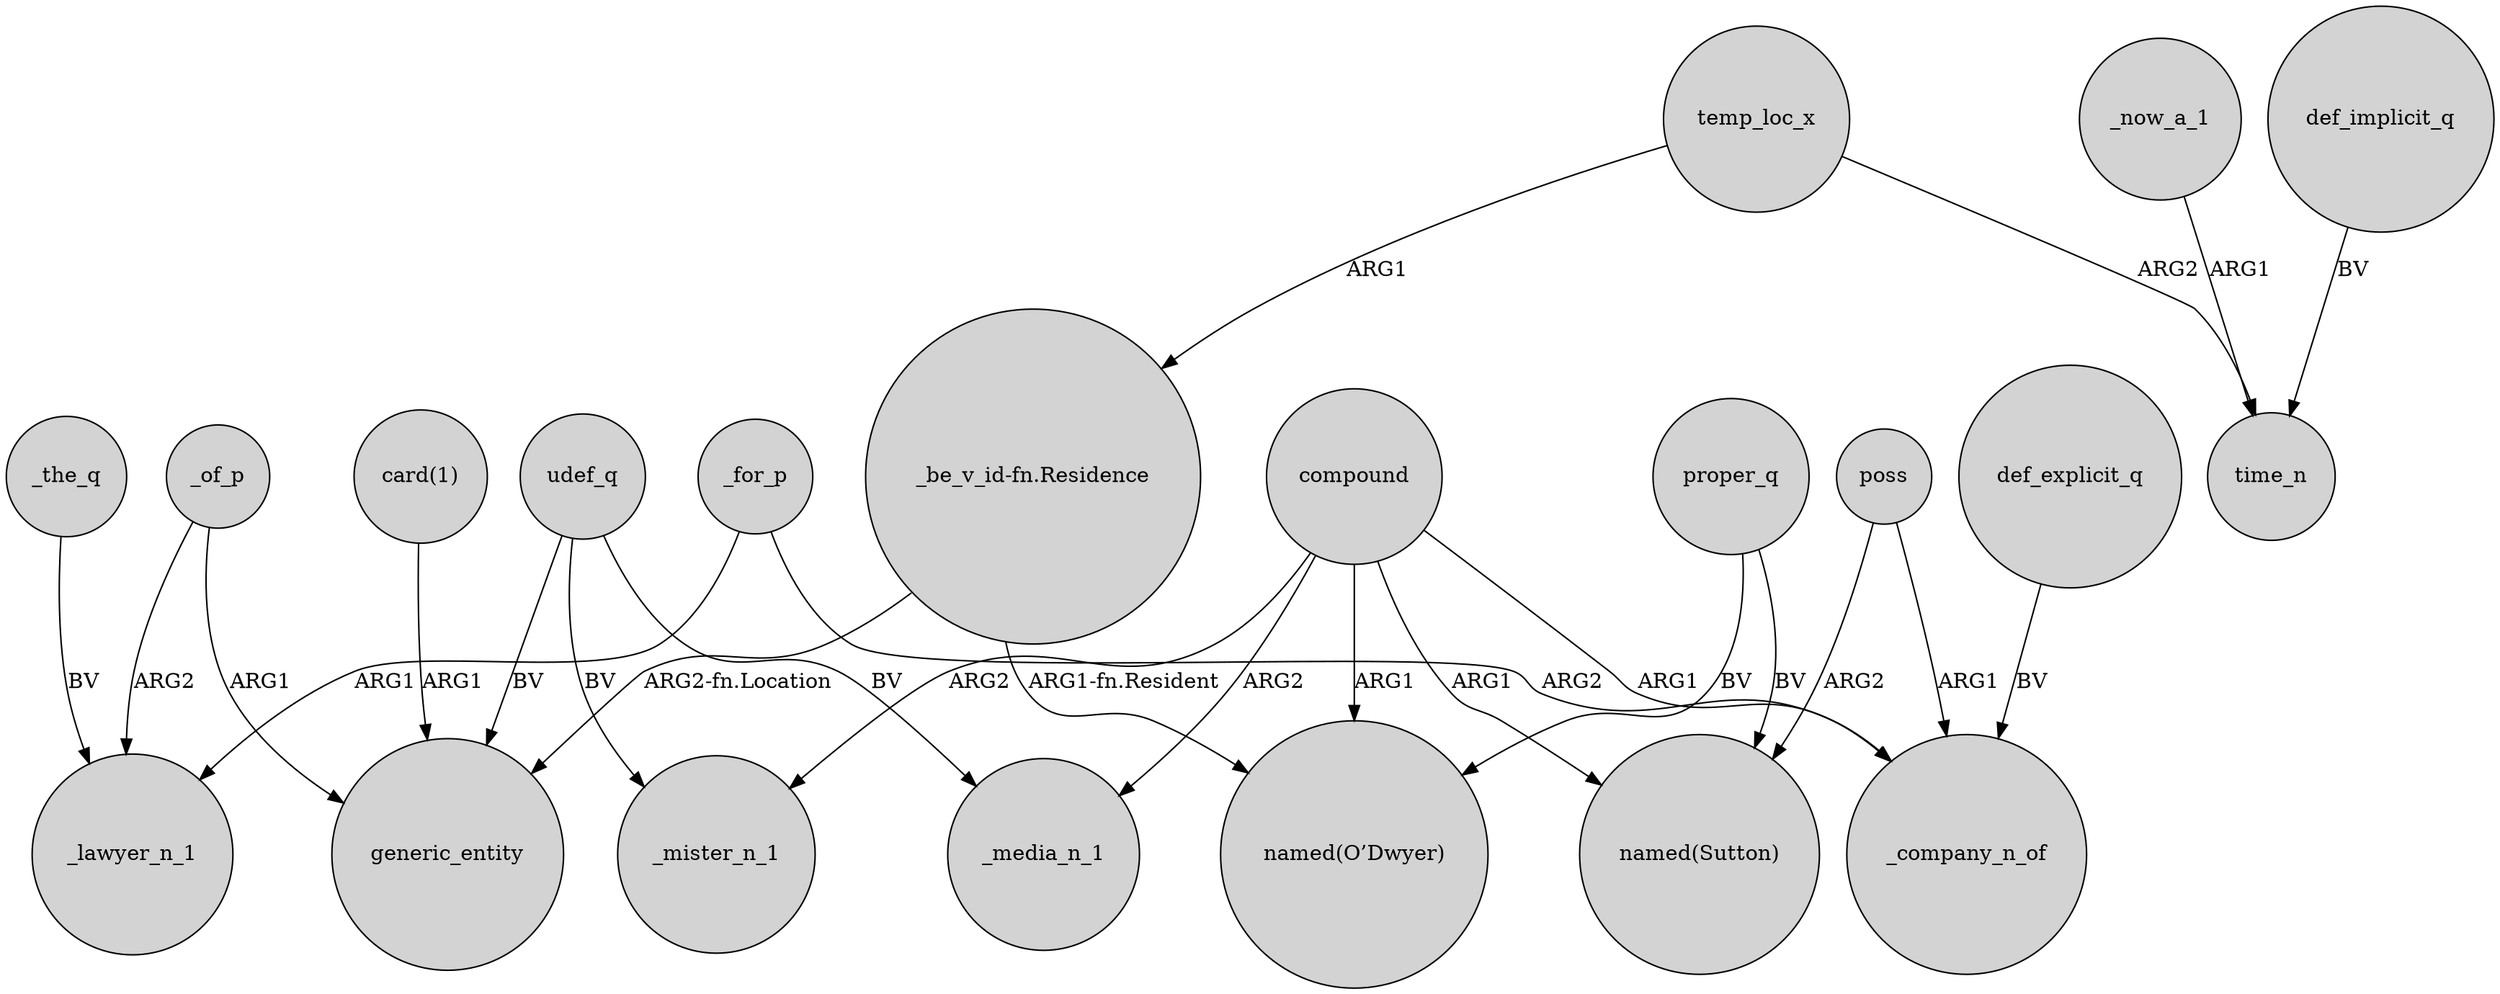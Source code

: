 digraph {
	node [shape=circle style=filled]
	_the_q -> _lawyer_n_1 [label=BV]
	"card(1)" -> generic_entity [label=ARG1]
	compound -> _mister_n_1 [label=ARG2]
	proper_q -> "named(Sutton)" [label=BV]
	_of_p -> generic_entity [label=ARG1]
	compound -> _company_n_of [label=ARG1]
	"_be_v_id-fn.Residence" -> "named(O’Dwyer)" [label="ARG1-fn.Resident"]
	udef_q -> _mister_n_1 [label=BV]
	udef_q -> generic_entity [label=BV]
	udef_q -> _media_n_1 [label=BV]
	_now_a_1 -> time_n [label=ARG1]
	proper_q -> "named(O’Dwyer)" [label=BV]
	temp_loc_x -> "_be_v_id-fn.Residence" [label=ARG1]
	_for_p -> _company_n_of [label=ARG2]
	_for_p -> _lawyer_n_1 [label=ARG1]
	compound -> _media_n_1 [label=ARG2]
	_of_p -> _lawyer_n_1 [label=ARG2]
	poss -> _company_n_of [label=ARG1]
	compound -> "named(Sutton)" [label=ARG1]
	temp_loc_x -> time_n [label=ARG2]
	def_explicit_q -> _company_n_of [label=BV]
	compound -> "named(O’Dwyer)" [label=ARG1]
	poss -> "named(Sutton)" [label=ARG2]
	def_implicit_q -> time_n [label=BV]
	"_be_v_id-fn.Residence" -> generic_entity [label="ARG2-fn.Location"]
}
